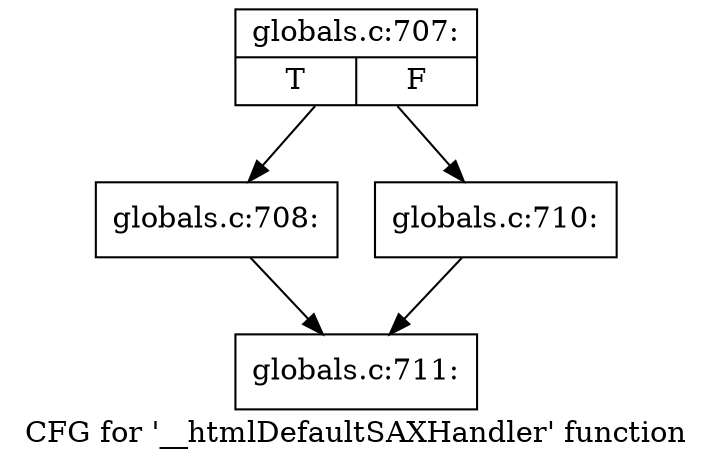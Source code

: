 digraph "CFG for '__htmlDefaultSAXHandler' function" {
	label="CFG for '__htmlDefaultSAXHandler' function";

	Node0x4aaf0d0 [shape=record,label="{globals.c:707:|{<s0>T|<s1>F}}"];
	Node0x4aaf0d0 -> Node0x4aafb20;
	Node0x4aaf0d0 -> Node0x4ab1530;
	Node0x4aafb20 [shape=record,label="{globals.c:708:}"];
	Node0x4aafb20 -> Node0x4ab0790;
	Node0x4ab1530 [shape=record,label="{globals.c:710:}"];
	Node0x4ab1530 -> Node0x4ab0790;
	Node0x4ab0790 [shape=record,label="{globals.c:711:}"];
}

